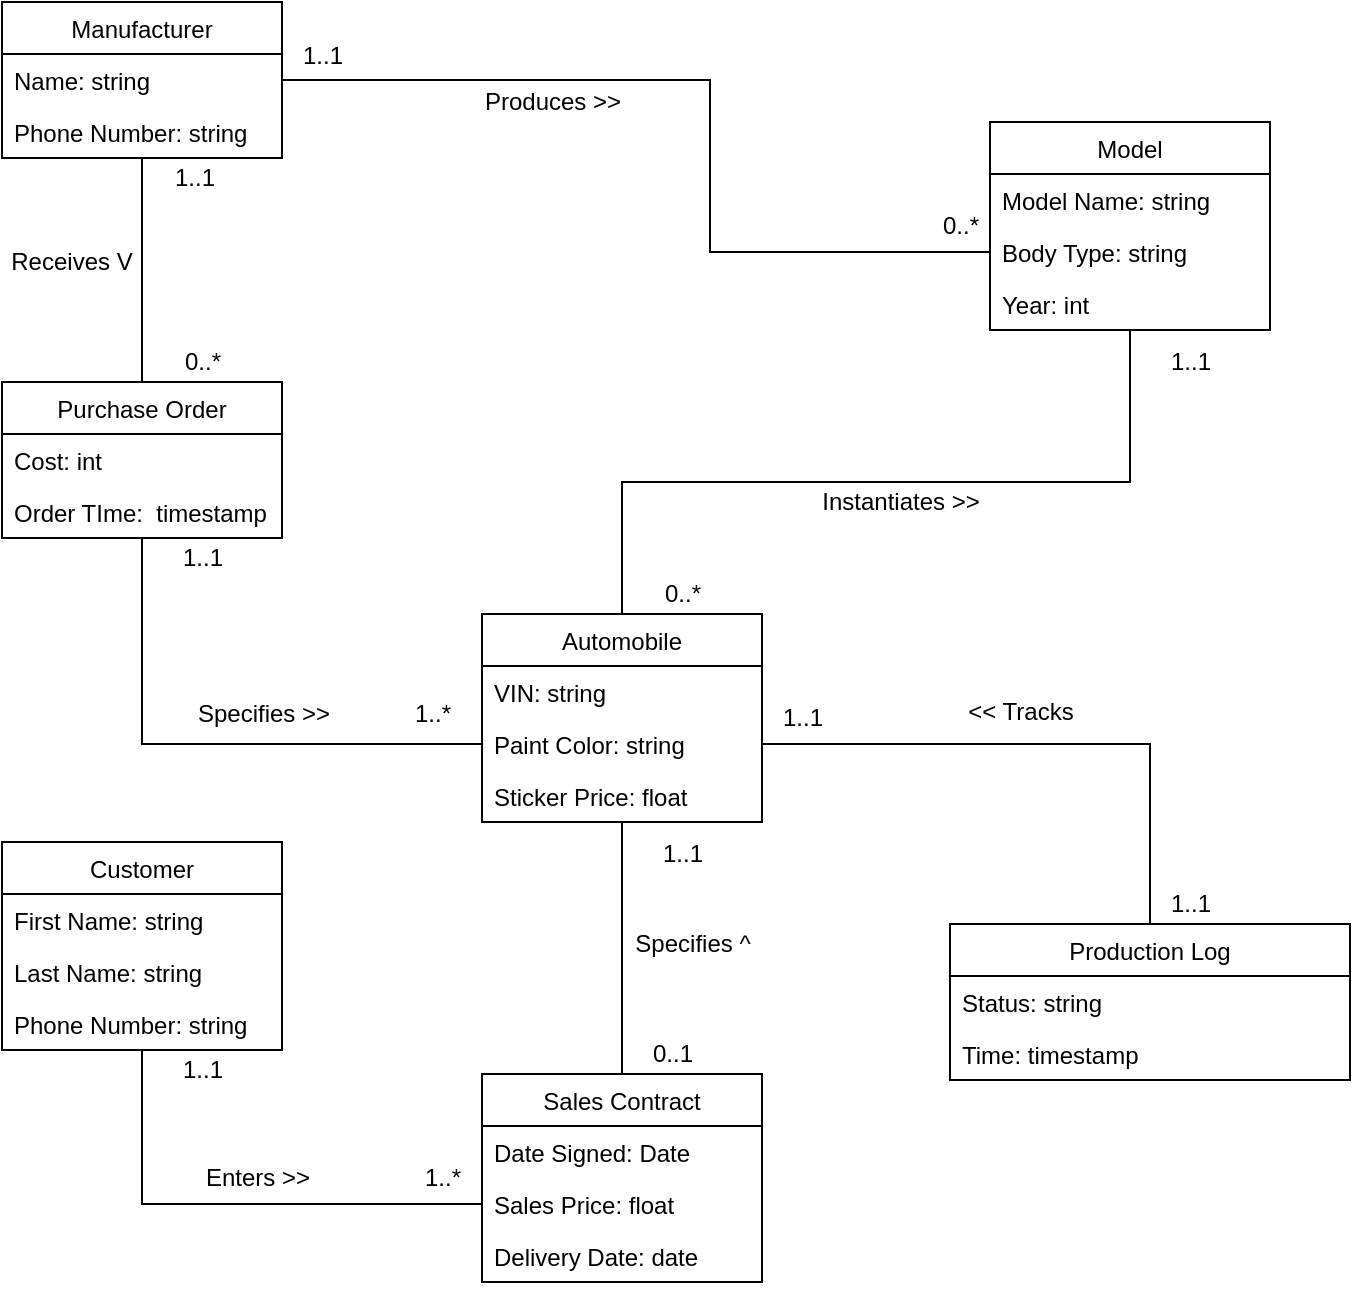 <mxfile version="17.1.1" type="device" pages="2"><diagram id="C5RBs43oDa-KdzZeNtuy" name="Page-1"><mxGraphModel dx="1278" dy="547" grid="1" gridSize="10" guides="1" tooltips="1" connect="1" arrows="0" fold="1" page="1" pageScale="1" pageWidth="827" pageHeight="1169" math="0" shadow="0"><root><mxCell id="WIyWlLk6GJQsqaUBKTNV-0"/><mxCell id="WIyWlLk6GJQsqaUBKTNV-1" parent="WIyWlLk6GJQsqaUBKTNV-0"/><mxCell id="36dlwEMraTDPu2ffS5KG-10" style="rounded=0;orthogonalLoop=1;jettySize=auto;html=1;entryX=0.5;entryY=0;entryDx=0;entryDy=0;verticalAlign=middle;endArrow=none;endFill=0;edgeStyle=orthogonalEdgeStyle;" parent="WIyWlLk6GJQsqaUBKTNV-1" source="36dlwEMraTDPu2ffS5KG-1" target="36dlwEMraTDPu2ffS5KG-5" edge="1"><mxGeometry relative="1" as="geometry"><Array as="points"><mxPoint x="640" y="503"/><mxPoint x="386" y="503"/></Array></mxGeometry></mxCell><mxCell id="36dlwEMraTDPu2ffS5KG-1" value="Model" style="swimlane;fontStyle=0;childLayout=stackLayout;horizontal=1;startSize=26;fillColor=none;horizontalStack=0;resizeParent=1;resizeParentMax=0;resizeLast=0;collapsible=1;marginBottom=0;" parent="WIyWlLk6GJQsqaUBKTNV-1" vertex="1"><mxGeometry x="570" y="323" width="140" height="104" as="geometry"/></mxCell><mxCell id="36dlwEMraTDPu2ffS5KG-2" value="Model Name: string" style="text;strokeColor=none;fillColor=none;align=left;verticalAlign=top;spacingLeft=4;spacingRight=4;overflow=hidden;rotatable=0;points=[[0,0.5],[1,0.5]];portConstraint=eastwest;" parent="36dlwEMraTDPu2ffS5KG-1" vertex="1"><mxGeometry y="26" width="140" height="26" as="geometry"/></mxCell><mxCell id="36dlwEMraTDPu2ffS5KG-3" value="Body Type: string" style="text;strokeColor=none;fillColor=none;align=left;verticalAlign=top;spacingLeft=4;spacingRight=4;overflow=hidden;rotatable=0;points=[[0,0.5],[1,0.5]];portConstraint=eastwest;" parent="36dlwEMraTDPu2ffS5KG-1" vertex="1"><mxGeometry y="52" width="140" height="26" as="geometry"/></mxCell><mxCell id="36dlwEMraTDPu2ffS5KG-9" value="Year: int" style="text;strokeColor=none;fillColor=none;align=left;verticalAlign=top;spacingLeft=4;spacingRight=4;overflow=hidden;rotatable=0;points=[[0,0.5],[1,0.5]];portConstraint=eastwest;" parent="36dlwEMraTDPu2ffS5KG-1" vertex="1"><mxGeometry y="78" width="140" height="26" as="geometry"/></mxCell><mxCell id="36dlwEMraTDPu2ffS5KG-40" style="edgeStyle=none;rounded=0;orthogonalLoop=1;jettySize=auto;html=1;entryX=0.5;entryY=0;entryDx=0;entryDy=0;endArrow=none;endFill=0;" parent="WIyWlLk6GJQsqaUBKTNV-1" source="36dlwEMraTDPu2ffS5KG-5" target="36dlwEMraTDPu2ffS5KG-29" edge="1"><mxGeometry relative="1" as="geometry"/></mxCell><mxCell id="36dlwEMraTDPu2ffS5KG-5" value="Automobile" style="swimlane;fontStyle=0;childLayout=stackLayout;horizontal=1;startSize=26;fillColor=none;horizontalStack=0;resizeParent=1;resizeParentMax=0;resizeLast=0;collapsible=1;marginBottom=0;" parent="WIyWlLk6GJQsqaUBKTNV-1" vertex="1"><mxGeometry x="316" y="569" width="140" height="104" as="geometry"/></mxCell><mxCell id="36dlwEMraTDPu2ffS5KG-6" value="VIN: string" style="text;strokeColor=none;fillColor=none;align=left;verticalAlign=top;spacingLeft=4;spacingRight=4;overflow=hidden;rotatable=0;points=[[0,0.5],[1,0.5]];portConstraint=eastwest;" parent="36dlwEMraTDPu2ffS5KG-5" vertex="1"><mxGeometry y="26" width="140" height="26" as="geometry"/></mxCell><mxCell id="36dlwEMraTDPu2ffS5KG-7" value="Paint Color: string" style="text;strokeColor=none;fillColor=none;align=left;verticalAlign=top;spacingLeft=4;spacingRight=4;overflow=hidden;rotatable=0;points=[[0,0.5],[1,0.5]];portConstraint=eastwest;" parent="36dlwEMraTDPu2ffS5KG-5" vertex="1"><mxGeometry y="52" width="140" height="26" as="geometry"/></mxCell><mxCell id="36dlwEMraTDPu2ffS5KG-8" value="Sticker Price: float" style="text;strokeColor=none;fillColor=none;align=left;verticalAlign=top;spacingLeft=4;spacingRight=4;overflow=hidden;rotatable=0;points=[[0,0.5],[1,0.5]];portConstraint=eastwest;" parent="36dlwEMraTDPu2ffS5KG-5" vertex="1"><mxGeometry y="78" width="140" height="26" as="geometry"/></mxCell><mxCell id="36dlwEMraTDPu2ffS5KG-11" value="1..1" style="text;html=1;resizable=0;autosize=1;align=center;verticalAlign=middle;points=[];fillColor=none;strokeColor=none;rounded=0;" parent="WIyWlLk6GJQsqaUBKTNV-1" vertex="1"><mxGeometry x="650" y="433" width="40" height="20" as="geometry"/></mxCell><mxCell id="36dlwEMraTDPu2ffS5KG-12" value="0..*" style="text;html=1;resizable=0;autosize=1;align=center;verticalAlign=middle;points=[];fillColor=none;strokeColor=none;rounded=0;" parent="WIyWlLk6GJQsqaUBKTNV-1" vertex="1"><mxGeometry x="401" y="549" width="30" height="20" as="geometry"/></mxCell><mxCell id="36dlwEMraTDPu2ffS5KG-24" style="edgeStyle=orthogonalEdgeStyle;rounded=0;orthogonalLoop=1;jettySize=auto;html=1;entryX=0.5;entryY=0;entryDx=0;entryDy=0;endArrow=none;endFill=0;" parent="WIyWlLk6GJQsqaUBKTNV-1" source="36dlwEMraTDPu2ffS5KG-13" target="36dlwEMraTDPu2ffS5KG-19" edge="1"><mxGeometry relative="1" as="geometry"/></mxCell><mxCell id="36dlwEMraTDPu2ffS5KG-13" value="Manufacturer" style="swimlane;fontStyle=0;childLayout=stackLayout;horizontal=1;startSize=26;fillColor=none;horizontalStack=0;resizeParent=1;resizeParentMax=0;resizeLast=0;collapsible=1;marginBottom=0;" parent="WIyWlLk6GJQsqaUBKTNV-1" vertex="1"><mxGeometry x="76" y="263" width="140" height="78" as="geometry"/></mxCell><mxCell id="36dlwEMraTDPu2ffS5KG-14" value="Name: string" style="text;strokeColor=none;fillColor=none;align=left;verticalAlign=top;spacingLeft=4;spacingRight=4;overflow=hidden;rotatable=0;points=[[0,0.5],[1,0.5]];portConstraint=eastwest;" parent="36dlwEMraTDPu2ffS5KG-13" vertex="1"><mxGeometry y="26" width="140" height="26" as="geometry"/></mxCell><mxCell id="36dlwEMraTDPu2ffS5KG-18" value="Phone Number: string" style="text;strokeColor=none;fillColor=none;align=left;verticalAlign=top;spacingLeft=4;spacingRight=4;overflow=hidden;rotatable=0;points=[[0,0.5],[1,0.5]];portConstraint=eastwest;" parent="36dlwEMraTDPu2ffS5KG-13" vertex="1"><mxGeometry y="52" width="140" height="26" as="geometry"/></mxCell><mxCell id="36dlwEMraTDPu2ffS5KG-23" style="edgeStyle=none;rounded=0;orthogonalLoop=1;jettySize=auto;html=1;entryX=0;entryY=0.5;entryDx=0;entryDy=0;endArrow=none;endFill=0;" parent="WIyWlLk6GJQsqaUBKTNV-1" source="36dlwEMraTDPu2ffS5KG-19" target="36dlwEMraTDPu2ffS5KG-7" edge="1"><mxGeometry relative="1" as="geometry"><Array as="points"><mxPoint x="146" y="634"/></Array></mxGeometry></mxCell><mxCell id="36dlwEMraTDPu2ffS5KG-19" value="Purchase Order" style="swimlane;fontStyle=0;childLayout=stackLayout;horizontal=1;startSize=26;fillColor=none;horizontalStack=0;resizeParent=1;resizeParentMax=0;resizeLast=0;collapsible=1;marginBottom=0;" parent="WIyWlLk6GJQsqaUBKTNV-1" vertex="1"><mxGeometry x="76" y="453" width="140" height="78" as="geometry"/></mxCell><mxCell id="36dlwEMraTDPu2ffS5KG-20" value="Cost: int" style="text;strokeColor=none;fillColor=none;align=left;verticalAlign=top;spacingLeft=4;spacingRight=4;overflow=hidden;rotatable=0;points=[[0,0.5],[1,0.5]];portConstraint=eastwest;" parent="36dlwEMraTDPu2ffS5KG-19" vertex="1"><mxGeometry y="26" width="140" height="26" as="geometry"/></mxCell><mxCell id="36dlwEMraTDPu2ffS5KG-21" value="Order TIme:  timestamp" style="text;strokeColor=none;fillColor=none;align=left;verticalAlign=top;spacingLeft=4;spacingRight=4;overflow=hidden;rotatable=0;points=[[0,0.5],[1,0.5]];portConstraint=eastwest;" parent="36dlwEMraTDPu2ffS5KG-19" vertex="1"><mxGeometry y="52" width="140" height="26" as="geometry"/></mxCell><mxCell id="36dlwEMraTDPu2ffS5KG-25" value="1..1" style="text;html=1;resizable=0;autosize=1;align=center;verticalAlign=middle;points=[];fillColor=none;strokeColor=none;rounded=0;" parent="WIyWlLk6GJQsqaUBKTNV-1" vertex="1"><mxGeometry x="156" y="531" width="40" height="20" as="geometry"/></mxCell><mxCell id="36dlwEMraTDPu2ffS5KG-26" value="1..*" style="text;html=1;resizable=0;autosize=1;align=center;verticalAlign=middle;points=[];fillColor=none;strokeColor=none;rounded=0;" parent="WIyWlLk6GJQsqaUBKTNV-1" vertex="1"><mxGeometry x="276" y="609" width="30" height="20" as="geometry"/></mxCell><mxCell id="36dlwEMraTDPu2ffS5KG-27" value="1..1" style="text;html=1;resizable=0;autosize=1;align=center;verticalAlign=middle;points=[];fillColor=none;strokeColor=none;rounded=0;" parent="WIyWlLk6GJQsqaUBKTNV-1" vertex="1"><mxGeometry x="152" y="341" width="40" height="20" as="geometry"/></mxCell><mxCell id="36dlwEMraTDPu2ffS5KG-28" value="0..*" style="text;html=1;resizable=0;autosize=1;align=center;verticalAlign=middle;points=[];fillColor=none;strokeColor=none;rounded=0;" parent="WIyWlLk6GJQsqaUBKTNV-1" vertex="1"><mxGeometry x="161" y="433" width="30" height="20" as="geometry"/></mxCell><mxCell id="36dlwEMraTDPu2ffS5KG-29" value="Sales Contract" style="swimlane;fontStyle=0;childLayout=stackLayout;horizontal=1;startSize=26;fillColor=none;horizontalStack=0;resizeParent=1;resizeParentMax=0;resizeLast=0;collapsible=1;marginBottom=0;" parent="WIyWlLk6GJQsqaUBKTNV-1" vertex="1"><mxGeometry x="316" y="799" width="140" height="104" as="geometry"/></mxCell><mxCell id="36dlwEMraTDPu2ffS5KG-30" value="Date Signed: Date" style="text;strokeColor=none;fillColor=none;align=left;verticalAlign=top;spacingLeft=4;spacingRight=4;overflow=hidden;rotatable=0;points=[[0,0.5],[1,0.5]];portConstraint=eastwest;" parent="36dlwEMraTDPu2ffS5KG-29" vertex="1"><mxGeometry y="26" width="140" height="26" as="geometry"/></mxCell><mxCell id="36dlwEMraTDPu2ffS5KG-31" value="Sales Price: float" style="text;strokeColor=none;fillColor=none;align=left;verticalAlign=top;spacingLeft=4;spacingRight=4;overflow=hidden;rotatable=0;points=[[0,0.5],[1,0.5]];portConstraint=eastwest;" parent="36dlwEMraTDPu2ffS5KG-29" vertex="1"><mxGeometry y="52" width="140" height="26" as="geometry"/></mxCell><mxCell id="36dlwEMraTDPu2ffS5KG-32" value="Delivery Date: date" style="text;strokeColor=none;fillColor=none;align=left;verticalAlign=top;spacingLeft=4;spacingRight=4;overflow=hidden;rotatable=0;points=[[0,0.5],[1,0.5]];portConstraint=eastwest;" parent="36dlwEMraTDPu2ffS5KG-29" vertex="1"><mxGeometry y="78" width="140" height="26" as="geometry"/></mxCell><mxCell id="36dlwEMraTDPu2ffS5KG-37" style="edgeStyle=none;rounded=0;orthogonalLoop=1;jettySize=auto;html=1;entryX=0;entryY=0.5;entryDx=0;entryDy=0;endArrow=none;endFill=0;" parent="WIyWlLk6GJQsqaUBKTNV-1" source="36dlwEMraTDPu2ffS5KG-33" target="36dlwEMraTDPu2ffS5KG-31" edge="1"><mxGeometry relative="1" as="geometry"><Array as="points"><mxPoint x="146" y="864"/></Array></mxGeometry></mxCell><mxCell id="36dlwEMraTDPu2ffS5KG-33" value="Customer" style="swimlane;fontStyle=0;childLayout=stackLayout;horizontal=1;startSize=26;fillColor=none;horizontalStack=0;resizeParent=1;resizeParentMax=0;resizeLast=0;collapsible=1;marginBottom=0;" parent="WIyWlLk6GJQsqaUBKTNV-1" vertex="1"><mxGeometry x="76" y="683" width="140" height="104" as="geometry"/></mxCell><mxCell id="36dlwEMraTDPu2ffS5KG-34" value="First Name: string" style="text;strokeColor=none;fillColor=none;align=left;verticalAlign=top;spacingLeft=4;spacingRight=4;overflow=hidden;rotatable=0;points=[[0,0.5],[1,0.5]];portConstraint=eastwest;" parent="36dlwEMraTDPu2ffS5KG-33" vertex="1"><mxGeometry y="26" width="140" height="26" as="geometry"/></mxCell><mxCell id="fmdNGWZXa7WRl57P9OIH-0" value="Last Name: string" style="text;strokeColor=none;fillColor=none;align=left;verticalAlign=top;spacingLeft=4;spacingRight=4;overflow=hidden;rotatable=0;points=[[0,0.5],[1,0.5]];portConstraint=eastwest;" parent="36dlwEMraTDPu2ffS5KG-33" vertex="1"><mxGeometry y="52" width="140" height="26" as="geometry"/></mxCell><mxCell id="36dlwEMraTDPu2ffS5KG-35" value="Phone Number: string" style="text;strokeColor=none;fillColor=none;align=left;verticalAlign=top;spacingLeft=4;spacingRight=4;overflow=hidden;rotatable=0;points=[[0,0.5],[1,0.5]];portConstraint=eastwest;" parent="36dlwEMraTDPu2ffS5KG-33" vertex="1"><mxGeometry y="78" width="140" height="26" as="geometry"/></mxCell><mxCell id="36dlwEMraTDPu2ffS5KG-38" value="1..1" style="text;html=1;resizable=0;autosize=1;align=center;verticalAlign=middle;points=[];fillColor=none;strokeColor=none;rounded=0;" parent="WIyWlLk6GJQsqaUBKTNV-1" vertex="1"><mxGeometry x="156" y="787" width="40" height="20" as="geometry"/></mxCell><mxCell id="36dlwEMraTDPu2ffS5KG-39" value="1..*" style="text;html=1;resizable=0;autosize=1;align=center;verticalAlign=middle;points=[];fillColor=none;strokeColor=none;rounded=0;" parent="WIyWlLk6GJQsqaUBKTNV-1" vertex="1"><mxGeometry x="281" y="841" width="30" height="20" as="geometry"/></mxCell><mxCell id="36dlwEMraTDPu2ffS5KG-41" value="1..1" style="text;html=1;resizable=0;autosize=1;align=center;verticalAlign=middle;points=[];fillColor=none;strokeColor=none;rounded=0;" parent="WIyWlLk6GJQsqaUBKTNV-1" vertex="1"><mxGeometry x="396" y="679" width="40" height="20" as="geometry"/></mxCell><mxCell id="36dlwEMraTDPu2ffS5KG-42" value="0..1" style="text;html=1;resizable=0;autosize=1;align=center;verticalAlign=middle;points=[];fillColor=none;strokeColor=none;rounded=0;" parent="WIyWlLk6GJQsqaUBKTNV-1" vertex="1"><mxGeometry x="391" y="779" width="40" height="20" as="geometry"/></mxCell><mxCell id="OKsjAKytKQPFZJfVKbYN-1" value="Receives V" style="text;strokeColor=none;fillColor=none;html=1;align=center;verticalAlign=middle;whiteSpace=wrap;rounded=0;hachureGap=4;" parent="WIyWlLk6GJQsqaUBKTNV-1" vertex="1"><mxGeometry x="76" y="383" width="70" height="20" as="geometry"/></mxCell><mxCell id="OKsjAKytKQPFZJfVKbYN-2" value="Specifies &amp;gt;&amp;gt;" style="text;strokeColor=none;fillColor=none;html=1;align=center;verticalAlign=middle;whiteSpace=wrap;rounded=0;hachureGap=4;" parent="WIyWlLk6GJQsqaUBKTNV-1" vertex="1"><mxGeometry x="172" y="609" width="70" height="20" as="geometry"/></mxCell><mxCell id="OKsjAKytKQPFZJfVKbYN-6" value="Enters &amp;gt;&amp;gt;" style="text;strokeColor=none;fillColor=none;html=1;align=center;verticalAlign=middle;whiteSpace=wrap;rounded=0;hachureGap=4;" parent="WIyWlLk6GJQsqaUBKTNV-1" vertex="1"><mxGeometry x="176" y="841" width="56" height="20" as="geometry"/></mxCell><mxCell id="FI7szuXfoEqGVNzFhR7H-0" value="Instantiates &amp;gt;&amp;gt;" style="text;html=1;resizable=0;autosize=1;align=center;verticalAlign=middle;points=[];fillColor=none;strokeColor=none;rounded=0;" parent="WIyWlLk6GJQsqaUBKTNV-1" vertex="1"><mxGeometry x="480" y="503" width="90" height="20" as="geometry"/></mxCell><mxCell id="FI7szuXfoEqGVNzFhR7H-1" value="Specifies ^" style="text;html=1;resizable=0;autosize=1;align=center;verticalAlign=middle;points=[];fillColor=none;strokeColor=none;rounded=0;" parent="WIyWlLk6GJQsqaUBKTNV-1" vertex="1"><mxGeometry x="386" y="724" width="70" height="20" as="geometry"/></mxCell><mxCell id="YMncEPukBk6JJC33t7Rd-0" value="Production Log" style="swimlane;fontStyle=0;childLayout=stackLayout;horizontal=1;startSize=26;fillColor=none;horizontalStack=0;resizeParent=1;resizeParentMax=0;resizeLast=0;collapsible=1;marginBottom=0;" parent="WIyWlLk6GJQsqaUBKTNV-1" vertex="1"><mxGeometry x="550" y="724" width="200" height="78" as="geometry"/></mxCell><mxCell id="YMncEPukBk6JJC33t7Rd-2" value="Status: string" style="text;strokeColor=none;fillColor=none;align=left;verticalAlign=top;spacingLeft=4;spacingRight=4;overflow=hidden;rotatable=0;points=[[0,0.5],[1,0.5]];portConstraint=eastwest;" parent="YMncEPukBk6JJC33t7Rd-0" vertex="1"><mxGeometry y="26" width="200" height="26" as="geometry"/></mxCell><mxCell id="YMncEPukBk6JJC33t7Rd-3" value="Time: timestamp" style="text;strokeColor=none;fillColor=none;align=left;verticalAlign=top;spacingLeft=4;spacingRight=4;overflow=hidden;rotatable=0;points=[[0,0.5],[1,0.5]];portConstraint=eastwest;" parent="YMncEPukBk6JJC33t7Rd-0" vertex="1"><mxGeometry y="52" width="200" height="26" as="geometry"/></mxCell><mxCell id="YMncEPukBk6JJC33t7Rd-9" style="edgeStyle=orthogonalEdgeStyle;rounded=0;orthogonalLoop=1;jettySize=auto;html=1;exitX=1;exitY=0.5;exitDx=0;exitDy=0;entryX=0.5;entryY=0;entryDx=0;entryDy=0;endArrow=none;endFill=0;" parent="WIyWlLk6GJQsqaUBKTNV-1" source="36dlwEMraTDPu2ffS5KG-7" target="YMncEPukBk6JJC33t7Rd-0" edge="1"><mxGeometry relative="1" as="geometry"/></mxCell><mxCell id="YMncEPukBk6JJC33t7Rd-10" value="1..1" style="text;html=1;resizable=0;autosize=1;align=center;verticalAlign=middle;points=[];fillColor=none;strokeColor=none;rounded=0;" parent="WIyWlLk6GJQsqaUBKTNV-1" vertex="1"><mxGeometry x="456" y="611" width="40" height="20" as="geometry"/></mxCell><mxCell id="YMncEPukBk6JJC33t7Rd-11" value="1..1" style="text;html=1;resizable=0;autosize=1;align=center;verticalAlign=middle;points=[];fillColor=none;strokeColor=none;rounded=0;" parent="WIyWlLk6GJQsqaUBKTNV-1" vertex="1"><mxGeometry x="650" y="704" width="40" height="20" as="geometry"/></mxCell><mxCell id="YMncEPukBk6JJC33t7Rd-12" value="&amp;lt;&amp;lt; Tracks" style="text;html=1;resizable=0;autosize=1;align=center;verticalAlign=middle;points=[];fillColor=none;strokeColor=none;rounded=0;" parent="WIyWlLk6GJQsqaUBKTNV-1" vertex="1"><mxGeometry x="550" y="608" width="70" height="20" as="geometry"/></mxCell><mxCell id="WgFxMpQqeu3yozo7cibx-0" style="edgeStyle=orthogonalEdgeStyle;rounded=0;orthogonalLoop=1;jettySize=auto;html=1;exitX=1;exitY=0.5;exitDx=0;exitDy=0;entryX=0;entryY=0.5;entryDx=0;entryDy=0;endArrow=none;endFill=0;" parent="WIyWlLk6GJQsqaUBKTNV-1" source="36dlwEMraTDPu2ffS5KG-14" target="36dlwEMraTDPu2ffS5KG-3" edge="1"><mxGeometry relative="1" as="geometry"><Array as="points"><mxPoint x="430" y="302"/><mxPoint x="430" y="388"/></Array></mxGeometry></mxCell><mxCell id="WgFxMpQqeu3yozo7cibx-1" value="1..1" style="text;html=1;resizable=0;autosize=1;align=center;verticalAlign=middle;points=[];fillColor=none;strokeColor=none;rounded=0;" parent="WIyWlLk6GJQsqaUBKTNV-1" vertex="1"><mxGeometry x="216" y="280" width="40" height="20" as="geometry"/></mxCell><mxCell id="WgFxMpQqeu3yozo7cibx-2" value="0..*" style="text;html=1;resizable=0;autosize=1;align=center;verticalAlign=middle;points=[];fillColor=none;strokeColor=none;rounded=0;" parent="WIyWlLk6GJQsqaUBKTNV-1" vertex="1"><mxGeometry x="540" y="365" width="30" height="20" as="geometry"/></mxCell><mxCell id="WgFxMpQqeu3yozo7cibx-3" value="Produces &amp;gt;&amp;gt;" style="text;strokeColor=none;fillColor=none;html=1;align=center;verticalAlign=middle;whiteSpace=wrap;rounded=0;hachureGap=4;" parent="WIyWlLk6GJQsqaUBKTNV-1" vertex="1"><mxGeometry x="311" y="303" width="81" height="20" as="geometry"/></mxCell></root></mxGraphModel></diagram><diagram id="so3vJ_5Gb0w6h5HHfWIA" name="Page-2"><mxGraphModel dx="1598" dy="684" grid="1" gridSize="10" guides="1" tooltips="1" connect="1" arrows="1" fold="1" page="1" pageScale="1" pageWidth="850" pageHeight="1100" math="0" shadow="0"><root><mxCell id="s8aSljW0Fb-e0DbXwSZ--0"/><mxCell id="s8aSljW0Fb-e0DbXwSZ--1" parent="s8aSljW0Fb-e0DbXwSZ--0"/><mxCell id="s8aSljW0Fb-e0DbXwSZ--2" value="&lt;b&gt;Manufacturers&lt;/b&gt;" style="text;html=1;resizable=0;autosize=1;align=center;verticalAlign=middle;points=[];fillColor=none;strokeColor=none;rounded=0;" parent="s8aSljW0Fb-e0DbXwSZ--1" vertex="1"><mxGeometry x="99" y="109" width="100" height="20" as="geometry"/></mxCell><mxCell id="s8aSljW0Fb-e0DbXwSZ--3" value="Name" style="whiteSpace=wrap;html=1;" parent="s8aSljW0Fb-e0DbXwSZ--1" vertex="1"><mxGeometry x="99" y="129" width="60" height="20" as="geometry"/></mxCell><mxCell id="s8aSljW0Fb-e0DbXwSZ--4" style="edgeStyle=orthogonalEdgeStyle;rounded=0;orthogonalLoop=1;jettySize=auto;html=1;exitX=0.5;exitY=1;exitDx=0;exitDy=0;" parent="s8aSljW0Fb-e0DbXwSZ--1" source="s8aSljW0Fb-e0DbXwSZ--3" target="s8aSljW0Fb-e0DbXwSZ--3" edge="1"><mxGeometry relative="1" as="geometry"/></mxCell><mxCell id="s8aSljW0Fb-e0DbXwSZ--5" value="Phone Num" style="whiteSpace=wrap;html=1;" parent="s8aSljW0Fb-e0DbXwSZ--1" vertex="1"><mxGeometry x="159" y="129" width="80" height="20" as="geometry"/></mxCell><mxCell id="s8aSljW0Fb-e0DbXwSZ--6" style="edgeStyle=orthogonalEdgeStyle;rounded=0;orthogonalLoop=1;jettySize=auto;html=1;endArrow=none;endFill=0;" parent="s8aSljW0Fb-e0DbXwSZ--1" source="s8aSljW0Fb-e0DbXwSZ--7" target="s8aSljW0Fb-e0DbXwSZ--14" edge="1"><mxGeometry relative="1" as="geometry"><Array as="points"><mxPoint x="289" y="229"/><mxPoint x="337" y="229"/></Array></mxGeometry></mxCell><mxCell id="s8aSljW0Fb-e0DbXwSZ--7" value="Manufacturer_ID" style="whiteSpace=wrap;html=1;" parent="s8aSljW0Fb-e0DbXwSZ--1" vertex="1"><mxGeometry x="239" y="129" width="100" height="20" as="geometry"/></mxCell><mxCell id="s8aSljW0Fb-e0DbXwSZ--8" value="PK" style="whiteSpace=wrap;html=1;fillColor=#fff2cc;strokeColor=#d6b656;" parent="s8aSljW0Fb-e0DbXwSZ--1" vertex="1"><mxGeometry x="239" y="149" width="100" height="20" as="geometry"/></mxCell><mxCell id="s8aSljW0Fb-e0DbXwSZ--9" value="UK" style="whiteSpace=wrap;html=1;fillColor=#d5e8d4;strokeColor=#82b366;" parent="s8aSljW0Fb-e0DbXwSZ--1" vertex="1"><mxGeometry x="99" y="149" width="60" height="20" as="geometry"/></mxCell><mxCell id="s8aSljW0Fb-e0DbXwSZ--10" value="&lt;b&gt;Purchase Orders&lt;/b&gt;" style="text;html=1;resizable=0;autosize=1;align=center;verticalAlign=middle;points=[];fillColor=none;strokeColor=none;rounded=0;" parent="s8aSljW0Fb-e0DbXwSZ--1" vertex="1"><mxGeometry x="27" y="269" width="110" height="20" as="geometry"/></mxCell><mxCell id="s8aSljW0Fb-e0DbXwSZ--11" value="Price" style="whiteSpace=wrap;html=1;" parent="s8aSljW0Fb-e0DbXwSZ--1" vertex="1"><mxGeometry x="27" y="289" width="60" height="20" as="geometry"/></mxCell><mxCell id="s8aSljW0Fb-e0DbXwSZ--12" value="Order_Time" style="whiteSpace=wrap;html=1;" parent="s8aSljW0Fb-e0DbXwSZ--1" vertex="1"><mxGeometry x="87" y="289" width="80" height="20" as="geometry"/></mxCell><mxCell id="s8aSljW0Fb-e0DbXwSZ--13" value="Manufacturer_ID" style="whiteSpace=wrap;html=1;" parent="s8aSljW0Fb-e0DbXwSZ--1" vertex="1"><mxGeometry x="287" y="289" width="100" height="20" as="geometry"/></mxCell><mxCell id="s8aSljW0Fb-e0DbXwSZ--14" value="FK" style="whiteSpace=wrap;html=1;fillColor=#dae8fc;strokeColor=#6c8ebf;" parent="s8aSljW0Fb-e0DbXwSZ--1" vertex="1"><mxGeometry x="287" y="269" width="100" height="20" as="geometry"/></mxCell><mxCell id="s8aSljW0Fb-e0DbXwSZ--15" value="Purchase_Order_ID" style="whiteSpace=wrap;html=1;" parent="s8aSljW0Fb-e0DbXwSZ--1" vertex="1"><mxGeometry x="167" y="289" width="120" height="20" as="geometry"/></mxCell><mxCell id="s8aSljW0Fb-e0DbXwSZ--16" value="PK" style="whiteSpace=wrap;html=1;fillColor=#fff2cc;strokeColor=#d6b656;" parent="s8aSljW0Fb-e0DbXwSZ--1" vertex="1"><mxGeometry x="167" y="309" width="120" height="20" as="geometry"/></mxCell><mxCell id="s8aSljW0Fb-e0DbXwSZ--17" value="&lt;b&gt;Automobiles&lt;/b&gt;" style="text;html=1;resizable=0;autosize=1;align=center;verticalAlign=middle;points=[];fillColor=none;strokeColor=none;rounded=0;" parent="s8aSljW0Fb-e0DbXwSZ--1" vertex="1"><mxGeometry x="239" y="489" width="90" height="20" as="geometry"/></mxCell><mxCell id="s8aSljW0Fb-e0DbXwSZ--18" value="Sticker_Price" style="whiteSpace=wrap;html=1;" parent="s8aSljW0Fb-e0DbXwSZ--1" vertex="1"><mxGeometry x="244" y="509" width="80" height="20" as="geometry"/></mxCell><mxCell id="s8aSljW0Fb-e0DbXwSZ--21" value="Color" style="whiteSpace=wrap;html=1;" parent="s8aSljW0Fb-e0DbXwSZ--1" vertex="1"><mxGeometry x="324" y="509" width="50" height="20" as="geometry"/></mxCell><mxCell id="s8aSljW0Fb-e0DbXwSZ--22" value="Purchase_Order_ID" style="whiteSpace=wrap;html=1;" parent="s8aSljW0Fb-e0DbXwSZ--1" vertex="1"><mxGeometry x="374" y="509" width="120" height="20" as="geometry"/></mxCell><mxCell id="s8aSljW0Fb-e0DbXwSZ--23" value="Model_ID" style="whiteSpace=wrap;html=1;" parent="s8aSljW0Fb-e0DbXwSZ--1" vertex="1"><mxGeometry x="494" y="509" width="60" height="20" as="geometry"/></mxCell><mxCell id="s8aSljW0Fb-e0DbXwSZ--24" value="&lt;b&gt;Models&lt;/b&gt;" style="text;html=1;resizable=0;autosize=1;align=center;verticalAlign=middle;points=[];fillColor=none;strokeColor=none;rounded=0;" parent="s8aSljW0Fb-e0DbXwSZ--1" vertex="1"><mxGeometry x="457.5" y="269" width="60" height="20" as="geometry"/></mxCell><mxCell id="s8aSljW0Fb-e0DbXwSZ--25" value="Name" style="whiteSpace=wrap;html=1;" parent="s8aSljW0Fb-e0DbXwSZ--1" vertex="1"><mxGeometry x="457.5" y="289" width="60" height="20" as="geometry"/></mxCell><mxCell id="s8aSljW0Fb-e0DbXwSZ--26" value="Body Type" style="whiteSpace=wrap;html=1;" parent="s8aSljW0Fb-e0DbXwSZ--1" vertex="1"><mxGeometry x="572.5" y="289" width="75" height="20" as="geometry"/></mxCell><mxCell id="s8aSljW0Fb-e0DbXwSZ--27" value="Year" style="whiteSpace=wrap;html=1;" parent="s8aSljW0Fb-e0DbXwSZ--1" vertex="1"><mxGeometry x="517.5" y="289" width="55" height="20" as="geometry"/></mxCell><mxCell id="s8aSljW0Fb-e0DbXwSZ--28" value="Model_ID" style="whiteSpace=wrap;html=1;" parent="s8aSljW0Fb-e0DbXwSZ--1" vertex="1"><mxGeometry x="647.5" y="289" width="75" height="20" as="geometry"/></mxCell><mxCell id="s8aSljW0Fb-e0DbXwSZ--29" value="UK" style="whiteSpace=wrap;html=1;fillColor=#d5e8d4;strokeColor=#82b366;" parent="s8aSljW0Fb-e0DbXwSZ--1" vertex="1"><mxGeometry x="457.5" y="309" width="190" height="20" as="geometry"/></mxCell><mxCell id="s8aSljW0Fb-e0DbXwSZ--30" value="PK" style="whiteSpace=wrap;html=1;fillColor=#fff2cc;strokeColor=#d6b656;" parent="s8aSljW0Fb-e0DbXwSZ--1" vertex="1"><mxGeometry x="647.5" y="309" width="75" height="20" as="geometry"/></mxCell><mxCell id="s8aSljW0Fb-e0DbXwSZ--31" style="edgeStyle=orthogonalEdgeStyle;rounded=0;orthogonalLoop=1;jettySize=auto;html=1;entryX=0.505;entryY=1.047;entryDx=0;entryDy=0;entryPerimeter=0;endArrow=none;endFill=0;" parent="s8aSljW0Fb-e0DbXwSZ--1" source="s8aSljW0Fb-e0DbXwSZ--32" target="s8aSljW0Fb-e0DbXwSZ--16" edge="1"><mxGeometry relative="1" as="geometry"><Array as="points"><mxPoint x="434" y="409"/><mxPoint x="228" y="409"/></Array></mxGeometry></mxCell><mxCell id="s8aSljW0Fb-e0DbXwSZ--32" value="FK" style="whiteSpace=wrap;html=1;fillColor=#dae8fc;strokeColor=#6c8ebf;" parent="s8aSljW0Fb-e0DbXwSZ--1" vertex="1"><mxGeometry x="374" y="489" width="120" height="20" as="geometry"/></mxCell><mxCell id="s8aSljW0Fb-e0DbXwSZ--33" style="edgeStyle=orthogonalEdgeStyle;rounded=0;orthogonalLoop=1;jettySize=auto;html=1;entryX=0.577;entryY=1;entryDx=0;entryDy=0;entryPerimeter=0;endArrow=none;endFill=0;" parent="s8aSljW0Fb-e0DbXwSZ--1" source="s8aSljW0Fb-e0DbXwSZ--34" target="s8aSljW0Fb-e0DbXwSZ--30" edge="1"><mxGeometry relative="1" as="geometry"><Array as="points"><mxPoint x="524" y="409"/><mxPoint x="685" y="409"/><mxPoint x="685" y="329"/></Array></mxGeometry></mxCell><mxCell id="s8aSljW0Fb-e0DbXwSZ--34" value="FK" style="whiteSpace=wrap;html=1;fillColor=#dae8fc;strokeColor=#6c8ebf;" parent="s8aSljW0Fb-e0DbXwSZ--1" vertex="1"><mxGeometry x="494" y="489" width="60" height="20" as="geometry"/></mxCell><mxCell id="s8aSljW0Fb-e0DbXwSZ--35" value="PK" style="whiteSpace=wrap;html=1;fillColor=#fff2cc;strokeColor=#d6b656;" parent="s8aSljW0Fb-e0DbXwSZ--1" vertex="1"><mxGeometry x="554" y="529" width="45" height="20" as="geometry"/></mxCell><mxCell id="s8aSljW0Fb-e0DbXwSZ--36" value="&lt;b&gt;Customers&lt;/b&gt;" style="text;html=1;resizable=0;autosize=1;align=center;verticalAlign=middle;points=[];fillColor=none;strokeColor=none;rounded=0;" parent="s8aSljW0Fb-e0DbXwSZ--1" vertex="1"><mxGeometry x="65" y="620" width="80" height="20" as="geometry"/></mxCell><mxCell id="s8aSljW0Fb-e0DbXwSZ--37" value="First Name" style="whiteSpace=wrap;html=1;" parent="s8aSljW0Fb-e0DbXwSZ--1" vertex="1"><mxGeometry x="65" y="640" width="70" height="20" as="geometry"/></mxCell><mxCell id="s8aSljW0Fb-e0DbXwSZ--38" value="Phone_Num" style="whiteSpace=wrap;html=1;" parent="s8aSljW0Fb-e0DbXwSZ--1" vertex="1"><mxGeometry x="204" y="640" width="80" height="20" as="geometry"/></mxCell><mxCell id="s8aSljW0Fb-e0DbXwSZ--39" value="&lt;b&gt;Sales Contracts&lt;/b&gt;" style="text;html=1;resizable=0;autosize=1;align=center;verticalAlign=middle;points=[];fillColor=none;strokeColor=none;rounded=0;" parent="s8aSljW0Fb-e0DbXwSZ--1" vertex="1"><mxGeometry x="163" y="830" width="110" height="20" as="geometry"/></mxCell><mxCell id="s8aSljW0Fb-e0DbXwSZ--40" value="Signing_Date" style="whiteSpace=wrap;html=1;" parent="s8aSljW0Fb-e0DbXwSZ--1" vertex="1"><mxGeometry x="168" y="850" width="82" height="20" as="geometry"/></mxCell><mxCell id="s8aSljW0Fb-e0DbXwSZ--41" value="Sales_Price" style="whiteSpace=wrap;html=1;" parent="s8aSljW0Fb-e0DbXwSZ--1" vertex="1"><mxGeometry x="250" y="850" width="77" height="20" as="geometry"/></mxCell><mxCell id="s8aSljW0Fb-e0DbXwSZ--42" value="PK" style="whiteSpace=wrap;html=1;fillColor=#fff2cc;strokeColor=#d6b656;" parent="s8aSljW0Fb-e0DbXwSZ--1" vertex="1"><mxGeometry x="500" y="870" width="50" height="20" as="geometry"/></mxCell><mxCell id="s8aSljW0Fb-e0DbXwSZ--43" value="Delivery_Date" style="whiteSpace=wrap;html=1;" parent="s8aSljW0Fb-e0DbXwSZ--1" vertex="1"><mxGeometry x="327" y="850" width="83" height="20" as="geometry"/></mxCell><mxCell id="s8aSljW0Fb-e0DbXwSZ--44" value="auto_ID" style="whiteSpace=wrap;html=1;" parent="s8aSljW0Fb-e0DbXwSZ--1" vertex="1"><mxGeometry x="500" y="850" width="50" height="20" as="geometry"/></mxCell><mxCell id="1Kk5jYFYm0Z-5EvcB2W7-1" style="edgeStyle=orthogonalEdgeStyle;rounded=0;orthogonalLoop=1;jettySize=auto;html=1;exitX=0.5;exitY=0;exitDx=0;exitDy=0;entryX=0.5;entryY=1;entryDx=0;entryDy=0;endArrow=none;endFill=0;" parent="s8aSljW0Fb-e0DbXwSZ--1" source="s8aSljW0Fb-e0DbXwSZ--45" target="s8aSljW0Fb-e0DbXwSZ--35" edge="1"><mxGeometry relative="1" as="geometry"><Array as="points"><mxPoint x="525" y="690"/><mxPoint x="576" y="690"/></Array></mxGeometry></mxCell><mxCell id="s8aSljW0Fb-e0DbXwSZ--45" value="FK" style="whiteSpace=wrap;html=1;fillColor=#dae8fc;strokeColor=#6c8ebf;" parent="s8aSljW0Fb-e0DbXwSZ--1" vertex="1"><mxGeometry x="500" y="830" width="50" height="20" as="geometry"/></mxCell><mxCell id="s8aSljW0Fb-e0DbXwSZ--46" value="Customer_ID" style="whiteSpace=wrap;html=1;" parent="s8aSljW0Fb-e0DbXwSZ--1" vertex="1"><mxGeometry x="284" y="640" width="90" height="20" as="geometry"/></mxCell><mxCell id="s8aSljW0Fb-e0DbXwSZ--47" value="UK" style="whiteSpace=wrap;html=1;fillColor=#d5e8d4;strokeColor=#82b366;" parent="s8aSljW0Fb-e0DbXwSZ--1" vertex="1"><mxGeometry x="65" y="660" width="219" height="20" as="geometry"/></mxCell><mxCell id="s8aSljW0Fb-e0DbXwSZ--48" style="edgeStyle=orthogonalEdgeStyle;rounded=0;orthogonalLoop=1;jettySize=auto;html=1;endArrow=none;endFill=0;" parent="s8aSljW0Fb-e0DbXwSZ--1" source="s8aSljW0Fb-e0DbXwSZ--49" target="s8aSljW0Fb-e0DbXwSZ--51" edge="1"><mxGeometry relative="1" as="geometry"><Array as="points"><mxPoint x="329" y="710"/><mxPoint x="455" y="710"/></Array></mxGeometry></mxCell><mxCell id="s8aSljW0Fb-e0DbXwSZ--49" value="PK" style="whiteSpace=wrap;html=1;fillColor=#fff2cc;strokeColor=#d6b656;" parent="s8aSljW0Fb-e0DbXwSZ--1" vertex="1"><mxGeometry x="284" y="660" width="90" height="20" as="geometry"/></mxCell><mxCell id="s8aSljW0Fb-e0DbXwSZ--50" value="Customer_ID" style="whiteSpace=wrap;html=1;" parent="s8aSljW0Fb-e0DbXwSZ--1" vertex="1"><mxGeometry x="410" y="850" width="90" height="20" as="geometry"/></mxCell><mxCell id="s8aSljW0Fb-e0DbXwSZ--51" value="FK" style="whiteSpace=wrap;html=1;fillColor=#dae8fc;strokeColor=#6c8ebf;" parent="s8aSljW0Fb-e0DbXwSZ--1" vertex="1"><mxGeometry x="410" y="830" width="90" height="20" as="geometry"/></mxCell><mxCell id="jeiK87bjY7L2T9v4-rQt-0" value="Status" style="whiteSpace=wrap;html=1;" parent="s8aSljW0Fb-e0DbXwSZ--1" vertex="1"><mxGeometry x="620" y="950" width="45" height="20" as="geometry"/></mxCell><mxCell id="jeiK87bjY7L2T9v4-rQt-1" value="PK" style="whiteSpace=wrap;html=1;fillColor=#fff2cc;strokeColor=#d6b656;" parent="s8aSljW0Fb-e0DbXwSZ--1" vertex="1"><mxGeometry x="620" y="970" width="90" height="20" as="geometry"/></mxCell><mxCell id="jeiK87bjY7L2T9v4-rQt-3" value="auto_ID" style="whiteSpace=wrap;html=1;" parent="s8aSljW0Fb-e0DbXwSZ--1" vertex="1"><mxGeometry x="665" y="950" width="45" height="20" as="geometry"/></mxCell><mxCell id="1Kk5jYFYm0Z-5EvcB2W7-0" style="edgeStyle=orthogonalEdgeStyle;rounded=0;orthogonalLoop=1;jettySize=auto;html=1;exitX=0.5;exitY=0;exitDx=0;exitDy=0;entryX=0.5;entryY=1;entryDx=0;entryDy=0;endArrow=none;endFill=0;" parent="s8aSljW0Fb-e0DbXwSZ--1" source="jeiK87bjY7L2T9v4-rQt-4" target="s8aSljW0Fb-e0DbXwSZ--35" edge="1"><mxGeometry relative="1" as="geometry"><Array as="points"><mxPoint x="688" y="690"/><mxPoint x="576" y="690"/></Array></mxGeometry></mxCell><mxCell id="jeiK87bjY7L2T9v4-rQt-4" value="FK" style="whiteSpace=wrap;html=1;fillColor=#dae8fc;strokeColor=#6c8ebf;" parent="s8aSljW0Fb-e0DbXwSZ--1" vertex="1"><mxGeometry x="665" y="930" width="45" height="20" as="geometry"/></mxCell><mxCell id="jeiK87bjY7L2T9v4-rQt-7" value="&lt;b&gt;Production Logs&lt;/b&gt;" style="text;html=1;resizable=0;autosize=1;align=center;verticalAlign=middle;points=[];fillColor=none;strokeColor=none;rounded=0;" parent="s8aSljW0Fb-e0DbXwSZ--1" vertex="1"><mxGeometry x="557" y="930" width="110" height="20" as="geometry"/></mxCell><mxCell id="n-tbCv8roER1LYKBG_1c-0" value="Time" style="whiteSpace=wrap;html=1;" parent="s8aSljW0Fb-e0DbXwSZ--1" vertex="1"><mxGeometry x="570" y="950" width="50" height="20" as="geometry"/></mxCell><mxCell id="av49sWbslSYftbMF4BeK-0" value="UK" style="whiteSpace=wrap;html=1;fillColor=#d5e8d4;strokeColor=#82b366;" parent="s8aSljW0Fb-e0DbXwSZ--1" vertex="1"><mxGeometry x="160" y="149" width="79" height="20" as="geometry"/></mxCell><mxCell id="TgTM_bVscADZaiH2uUVt-0" value="Manufacturer_ID" style="whiteSpace=wrap;html=1;" parent="s8aSljW0Fb-e0DbXwSZ--1" vertex="1"><mxGeometry x="722.5" y="289" width="100" height="20" as="geometry"/></mxCell><mxCell id="TgTM_bVscADZaiH2uUVt-2" style="edgeStyle=orthogonalEdgeStyle;rounded=0;orthogonalLoop=1;jettySize=auto;html=1;exitX=0.5;exitY=0;exitDx=0;exitDy=0;entryX=0.5;entryY=1;entryDx=0;entryDy=0;endArrow=none;endFill=0;" parent="s8aSljW0Fb-e0DbXwSZ--1" source="TgTM_bVscADZaiH2uUVt-1" target="s8aSljW0Fb-e0DbXwSZ--8" edge="1"><mxGeometry relative="1" as="geometry"><Array as="points"><mxPoint x="773" y="229"/><mxPoint x="289" y="229"/></Array></mxGeometry></mxCell><mxCell id="TgTM_bVscADZaiH2uUVt-1" value="FK" style="whiteSpace=wrap;html=1;fillColor=#dae8fc;strokeColor=#6c8ebf;" parent="s8aSljW0Fb-e0DbXwSZ--1" vertex="1"><mxGeometry x="722.5" y="269" width="100" height="20" as="geometry"/></mxCell><mxCell id="2LIo546U72lADUPoKLAC-0" value="Last Name" style="whiteSpace=wrap;html=1;" parent="s8aSljW0Fb-e0DbXwSZ--1" vertex="1"><mxGeometry x="135" y="640" width="69" height="20" as="geometry"/></mxCell><mxCell id="s8aSljW0Fb-e0DbXwSZ--20" value="auto_ID" style="whiteSpace=wrap;html=1;" parent="s8aSljW0Fb-e0DbXwSZ--1" vertex="1"><mxGeometry x="554" y="509" width="45" height="20" as="geometry"/></mxCell><mxCell id="n5wdJjScGXhOfxX7BjZa-0" value="VIN" style="whiteSpace=wrap;html=1;" vertex="1" parent="s8aSljW0Fb-e0DbXwSZ--1"><mxGeometry x="599" y="509" width="45" height="20" as="geometry"/></mxCell><mxCell id="n5wdJjScGXhOfxX7BjZa-3" value="UK" style="whiteSpace=wrap;html=1;fillColor=#d5e8d4;strokeColor=#82b366;" vertex="1" parent="s8aSljW0Fb-e0DbXwSZ--1"><mxGeometry x="599" y="529" width="45" height="20" as="geometry"/></mxCell></root></mxGraphModel></diagram></mxfile>